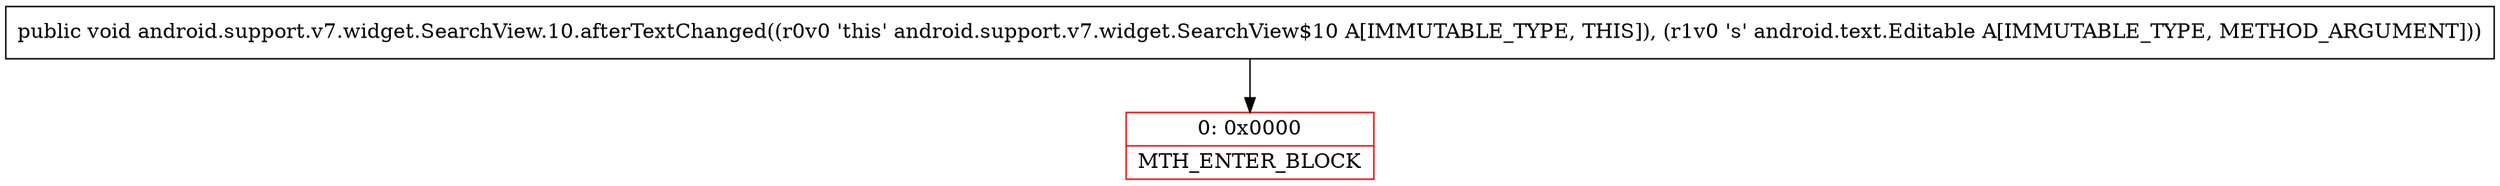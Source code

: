 digraph "CFG forandroid.support.v7.widget.SearchView.10.afterTextChanged(Landroid\/text\/Editable;)V" {
subgraph cluster_Region_205095603 {
label = "R(0)";
node [shape=record,color=blue];
}
Node_0 [shape=record,color=red,label="{0\:\ 0x0000|MTH_ENTER_BLOCK\l}"];
MethodNode[shape=record,label="{public void android.support.v7.widget.SearchView.10.afterTextChanged((r0v0 'this' android.support.v7.widget.SearchView$10 A[IMMUTABLE_TYPE, THIS]), (r1v0 's' android.text.Editable A[IMMUTABLE_TYPE, METHOD_ARGUMENT])) }"];
MethodNode -> Node_0;
}

